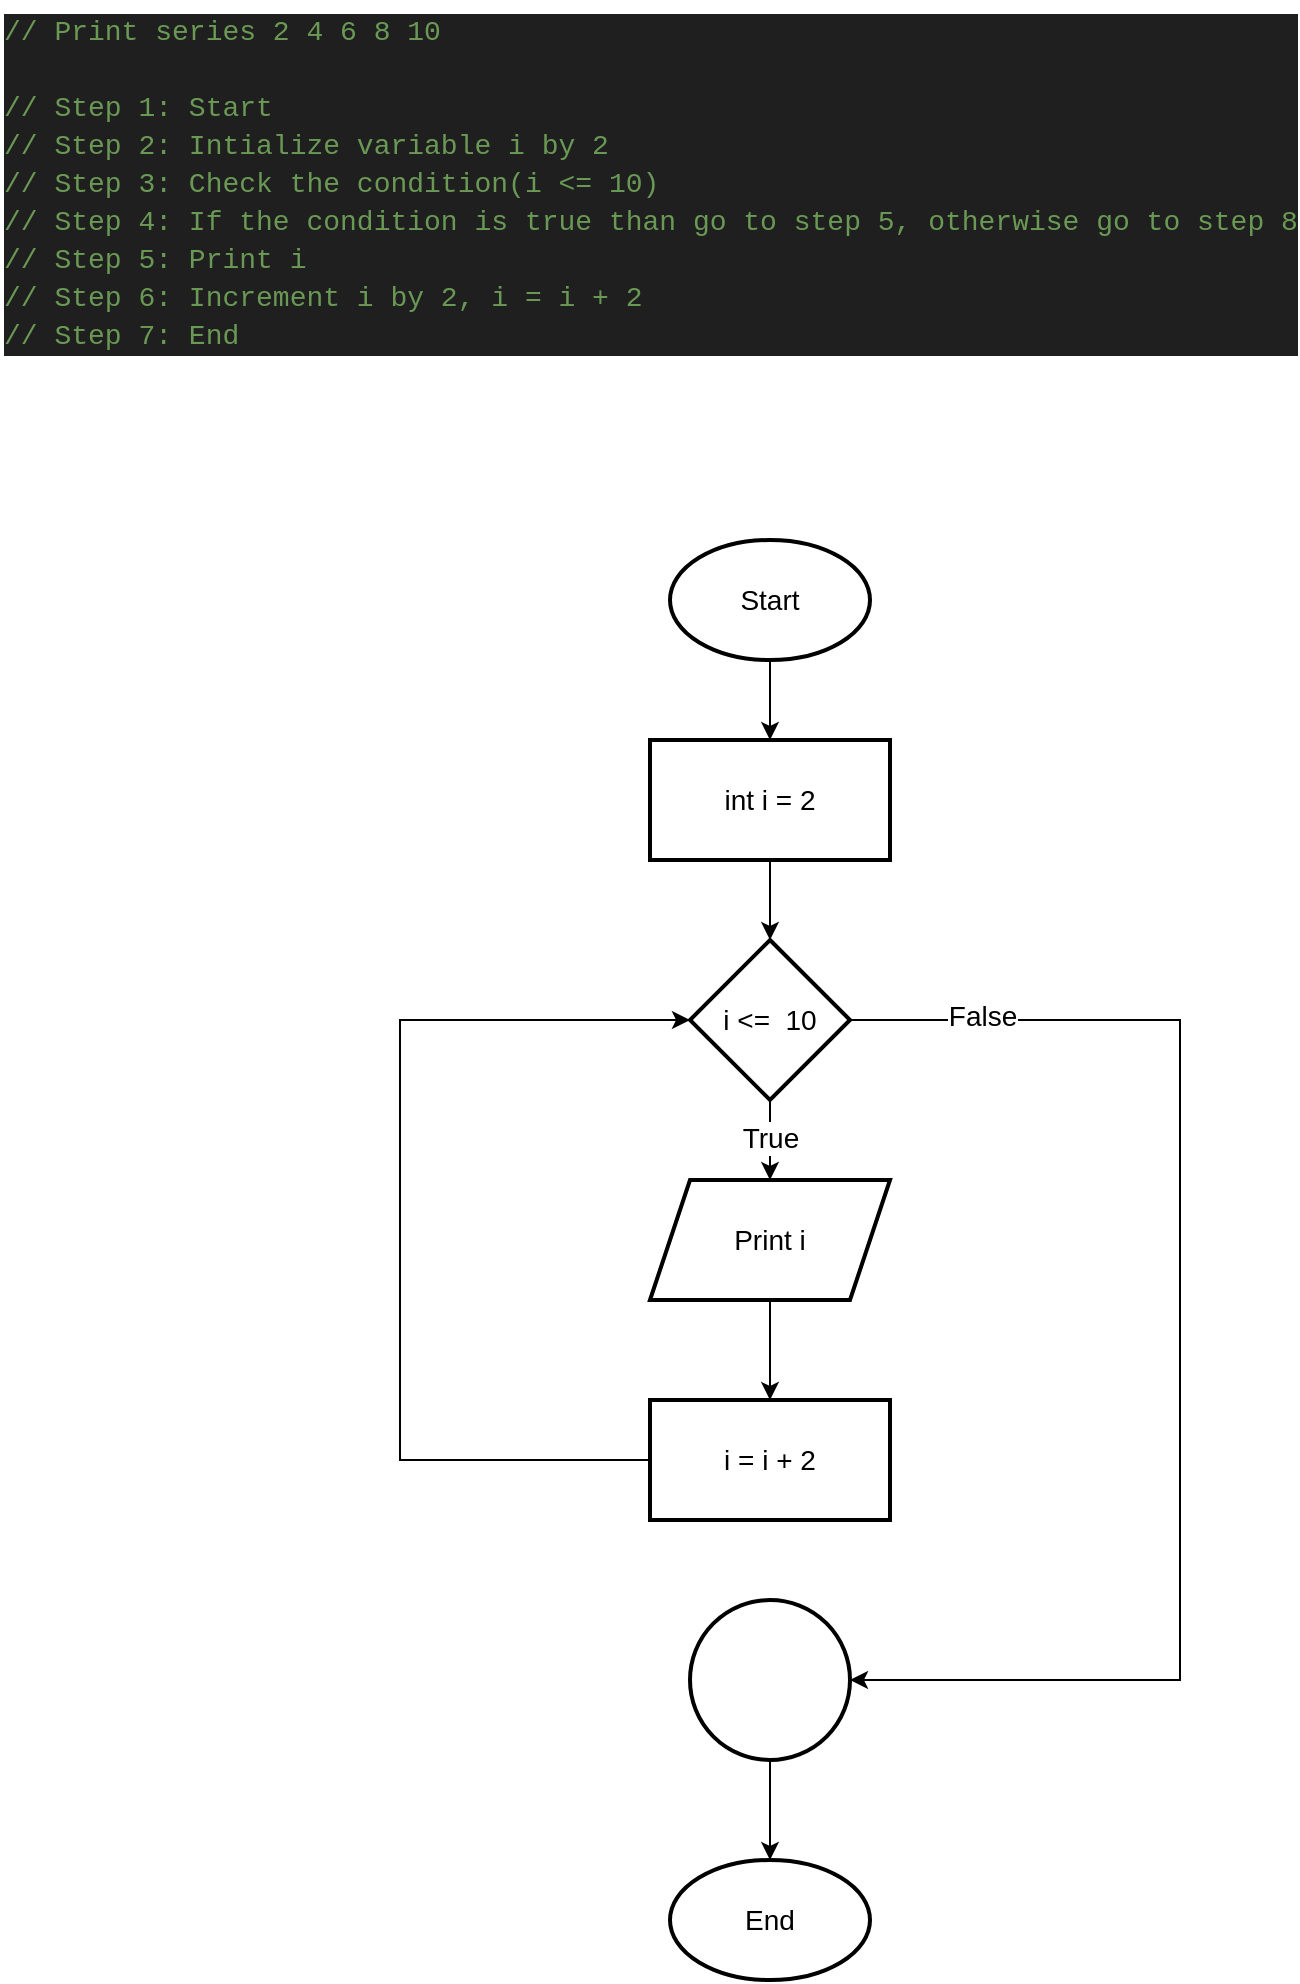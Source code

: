 <mxfile version="26.2.12">
  <diagram name="Page-1" id="W38_LelP8TvRsOoCe5rj">
    <mxGraphModel dx="1044" dy="562" grid="1" gridSize="10" guides="1" tooltips="1" connect="1" arrows="1" fold="1" page="1" pageScale="1" pageWidth="850" pageHeight="1100" math="0" shadow="0">
      <root>
        <mxCell id="0" />
        <mxCell id="1" parent="0" />
        <mxCell id="foHZQhREpkwaQX2Vz3bu-1" value="" style="edgeStyle=orthogonalEdgeStyle;rounded=0;orthogonalLoop=1;jettySize=auto;html=1;fontSize=14;" edge="1" parent="1" source="foHZQhREpkwaQX2Vz3bu-2" target="foHZQhREpkwaQX2Vz3bu-5">
          <mxGeometry relative="1" as="geometry" />
        </mxCell>
        <mxCell id="foHZQhREpkwaQX2Vz3bu-2" value="Start" style="strokeWidth=2;html=1;shape=mxgraph.flowchart.start_1;whiteSpace=wrap;fontSize=14;" vertex="1" parent="1">
          <mxGeometry x="375" y="310" width="100" height="60" as="geometry" />
        </mxCell>
        <mxCell id="foHZQhREpkwaQX2Vz3bu-3" value="End" style="strokeWidth=2;html=1;shape=mxgraph.flowchart.start_1;whiteSpace=wrap;fontSize=14;" vertex="1" parent="1">
          <mxGeometry x="375" y="970" width="100" height="60" as="geometry" />
        </mxCell>
        <mxCell id="foHZQhREpkwaQX2Vz3bu-4" value="" style="edgeStyle=orthogonalEdgeStyle;rounded=0;orthogonalLoop=1;jettySize=auto;html=1;fontSize=14;" edge="1" parent="1" source="foHZQhREpkwaQX2Vz3bu-5" target="foHZQhREpkwaQX2Vz3bu-10">
          <mxGeometry relative="1" as="geometry" />
        </mxCell>
        <mxCell id="foHZQhREpkwaQX2Vz3bu-5" value="int i = 2" style="whiteSpace=wrap;html=1;strokeWidth=2;fontSize=14;" vertex="1" parent="1">
          <mxGeometry x="365" y="410" width="120" height="60" as="geometry" />
        </mxCell>
        <mxCell id="foHZQhREpkwaQX2Vz3bu-6" value="" style="edgeStyle=orthogonalEdgeStyle;rounded=0;orthogonalLoop=1;jettySize=auto;html=1;fontSize=14;" edge="1" parent="1" source="foHZQhREpkwaQX2Vz3bu-10" target="foHZQhREpkwaQX2Vz3bu-12">
          <mxGeometry relative="1" as="geometry" />
        </mxCell>
        <mxCell id="foHZQhREpkwaQX2Vz3bu-7" value="True" style="edgeLabel;html=1;align=center;verticalAlign=middle;resizable=0;points=[];fontSize=14;" vertex="1" connectable="0" parent="foHZQhREpkwaQX2Vz3bu-6">
          <mxGeometry x="-0.04" relative="1" as="geometry">
            <mxPoint as="offset" />
          </mxGeometry>
        </mxCell>
        <mxCell id="foHZQhREpkwaQX2Vz3bu-8" value="" style="edgeStyle=orthogonalEdgeStyle;rounded=0;orthogonalLoop=1;jettySize=auto;html=1;fontSize=14;" edge="1" parent="1" source="foHZQhREpkwaQX2Vz3bu-10" target="foHZQhREpkwaQX2Vz3bu-16">
          <mxGeometry relative="1" as="geometry">
            <Array as="points">
              <mxPoint x="630" y="550" />
              <mxPoint x="630" y="880" />
            </Array>
          </mxGeometry>
        </mxCell>
        <mxCell id="foHZQhREpkwaQX2Vz3bu-9" value="False" style="edgeLabel;html=1;align=center;verticalAlign=middle;resizable=0;points=[];fontSize=14;" vertex="1" connectable="0" parent="foHZQhREpkwaQX2Vz3bu-8">
          <mxGeometry x="-0.801" y="2" relative="1" as="geometry">
            <mxPoint as="offset" />
          </mxGeometry>
        </mxCell>
        <mxCell id="foHZQhREpkwaQX2Vz3bu-10" value="i &amp;lt;=&amp;nbsp; 10" style="rhombus;whiteSpace=wrap;html=1;strokeWidth=2;fontSize=14;" vertex="1" parent="1">
          <mxGeometry x="385" y="510" width="80" height="80" as="geometry" />
        </mxCell>
        <mxCell id="foHZQhREpkwaQX2Vz3bu-11" value="" style="edgeStyle=orthogonalEdgeStyle;rounded=0;orthogonalLoop=1;jettySize=auto;html=1;fontSize=14;" edge="1" parent="1" source="foHZQhREpkwaQX2Vz3bu-12" target="foHZQhREpkwaQX2Vz3bu-14">
          <mxGeometry relative="1" as="geometry" />
        </mxCell>
        <mxCell id="foHZQhREpkwaQX2Vz3bu-12" value="Print i" style="shape=parallelogram;perimeter=parallelogramPerimeter;whiteSpace=wrap;html=1;fixedSize=1;strokeWidth=2;fontSize=14;" vertex="1" parent="1">
          <mxGeometry x="365" y="630" width="120" height="60" as="geometry" />
        </mxCell>
        <mxCell id="foHZQhREpkwaQX2Vz3bu-13" value="" style="edgeStyle=orthogonalEdgeStyle;rounded=0;orthogonalLoop=1;jettySize=auto;html=1;entryX=0;entryY=0.5;entryDx=0;entryDy=0;fontSize=14;" edge="1" parent="1" source="foHZQhREpkwaQX2Vz3bu-14" target="foHZQhREpkwaQX2Vz3bu-10">
          <mxGeometry relative="1" as="geometry">
            <mxPoint x="285" y="770" as="targetPoint" />
            <Array as="points">
              <mxPoint x="240" y="770" />
              <mxPoint x="240" y="550" />
            </Array>
          </mxGeometry>
        </mxCell>
        <mxCell id="foHZQhREpkwaQX2Vz3bu-14" value="i = i + 2" style="whiteSpace=wrap;html=1;strokeWidth=2;fontSize=14;" vertex="1" parent="1">
          <mxGeometry x="365" y="740" width="120" height="60" as="geometry" />
        </mxCell>
        <mxCell id="foHZQhREpkwaQX2Vz3bu-15" value="" style="edgeStyle=orthogonalEdgeStyle;rounded=0;orthogonalLoop=1;jettySize=auto;html=1;fontSize=14;" edge="1" parent="1" source="foHZQhREpkwaQX2Vz3bu-16" target="foHZQhREpkwaQX2Vz3bu-3">
          <mxGeometry relative="1" as="geometry" />
        </mxCell>
        <mxCell id="foHZQhREpkwaQX2Vz3bu-16" value="" style="ellipse;whiteSpace=wrap;html=1;strokeWidth=2;fontSize=14;" vertex="1" parent="1">
          <mxGeometry x="385" y="840" width="80" height="80" as="geometry" />
        </mxCell>
        <mxCell id="foHZQhREpkwaQX2Vz3bu-18" value="&lt;div style=&quot;color: #cccccc;background-color: #1f1f1f;font-family: Consolas, &#39;Courier New&#39;, monospace;font-weight: normal;font-size: 14px;line-height: 19px;white-space: pre;&quot;&gt;&lt;div&gt;&lt;span style=&quot;color: #6a9955;&quot;&gt;// Print series 2 4 6 8 10&lt;/span&gt;&lt;/div&gt;&lt;br&gt;&lt;div&gt;&lt;span style=&quot;color: #6a9955;&quot;&gt;// Step 1: Start&lt;/span&gt;&lt;/div&gt;&lt;div&gt;&lt;span style=&quot;color: #6a9955;&quot;&gt;// Step 2: Intialize variable i by 2&lt;/span&gt;&lt;/div&gt;&lt;div&gt;&lt;span style=&quot;color: #6a9955;&quot;&gt;// Step 3: Check the condition(i &amp;lt;= 10)&lt;/span&gt;&lt;/div&gt;&lt;div&gt;&lt;span style=&quot;color: #6a9955;&quot;&gt;// Step 4: If the condition is true than go to step 5, otherwise go to step 8&lt;/span&gt;&lt;/div&gt;&lt;div&gt;&lt;span style=&quot;color: #6a9955;&quot;&gt;// Step 5: Print i&lt;/span&gt;&lt;/div&gt;&lt;div&gt;&lt;span style=&quot;color: #6a9955;&quot;&gt;// Step 6: Increment i by 2, i = i + 2&lt;/span&gt;&lt;/div&gt;&lt;div&gt;&lt;span style=&quot;color: #6a9955;&quot;&gt;// Step 7: End&lt;/span&gt;&lt;/div&gt;&lt;/div&gt;" style="text;whiteSpace=wrap;html=1;" vertex="1" parent="1">
          <mxGeometry x="40" y="40" width="560" height="190" as="geometry" />
        </mxCell>
      </root>
    </mxGraphModel>
  </diagram>
</mxfile>
